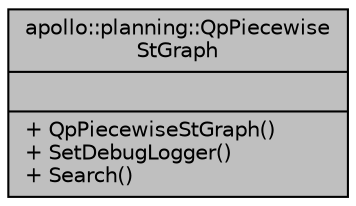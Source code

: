 digraph "apollo::planning::QpPiecewiseStGraph"
{
  edge [fontname="Helvetica",fontsize="10",labelfontname="Helvetica",labelfontsize="10"];
  node [fontname="Helvetica",fontsize="10",shape=record];
  Node1 [label="{apollo::planning::QpPiecewise\lStGraph\n||+ QpPiecewiseStGraph()\l+ SetDebugLogger()\l+ Search()\l}",height=0.2,width=0.4,color="black", fillcolor="grey75", style="filled" fontcolor="black"];
}
